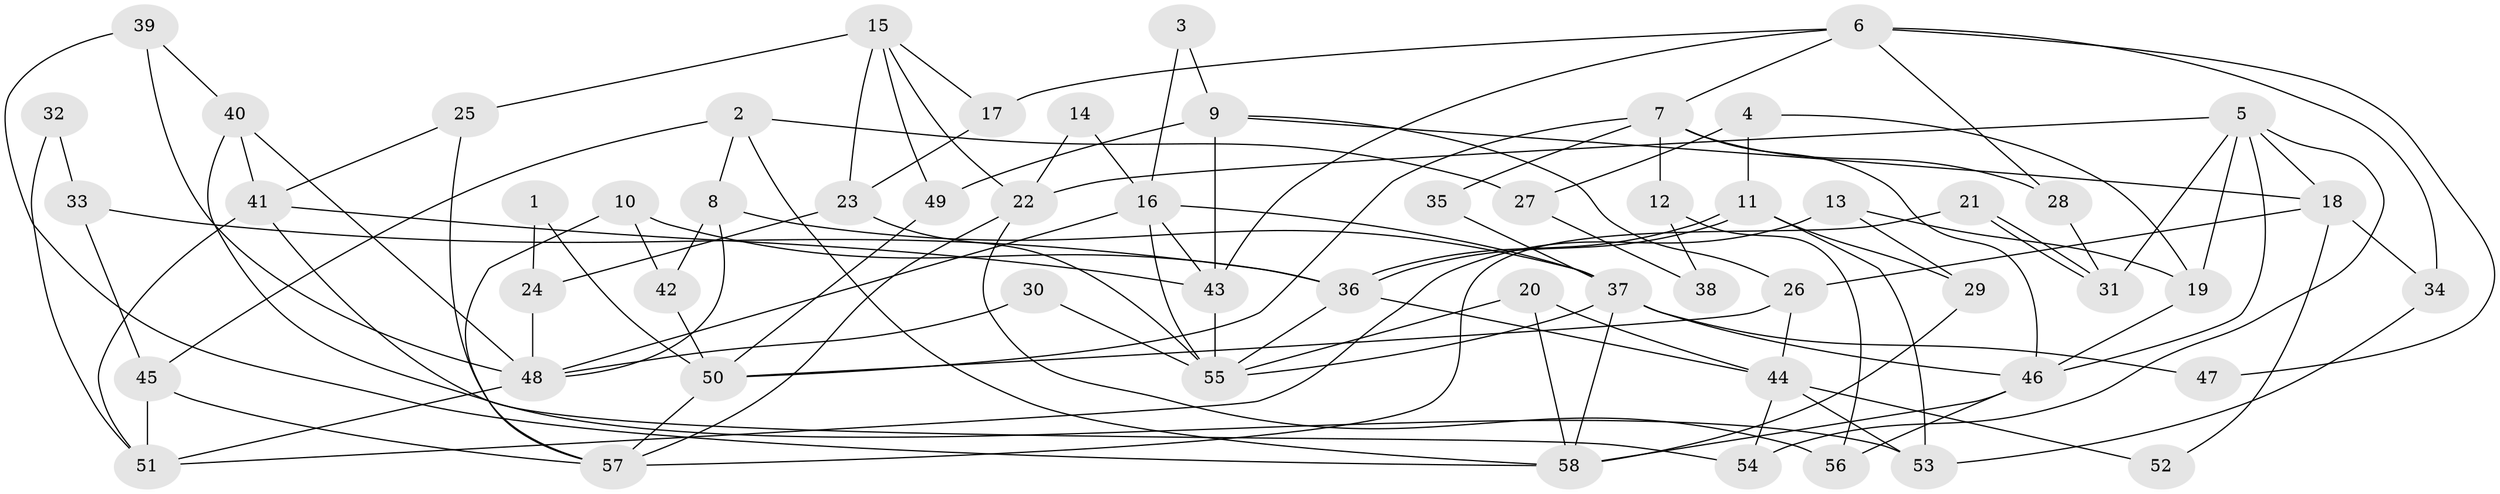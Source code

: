 // coarse degree distribution, {2: 0.17142857142857143, 5: 0.14285714285714285, 4: 0.2, 9: 0.08571428571428572, 3: 0.11428571428571428, 6: 0.2, 7: 0.05714285714285714, 8: 0.02857142857142857}
// Generated by graph-tools (version 1.1) at 2025/37/03/04/25 23:37:08]
// undirected, 58 vertices, 116 edges
graph export_dot {
  node [color=gray90,style=filled];
  1;
  2;
  3;
  4;
  5;
  6;
  7;
  8;
  9;
  10;
  11;
  12;
  13;
  14;
  15;
  16;
  17;
  18;
  19;
  20;
  21;
  22;
  23;
  24;
  25;
  26;
  27;
  28;
  29;
  30;
  31;
  32;
  33;
  34;
  35;
  36;
  37;
  38;
  39;
  40;
  41;
  42;
  43;
  44;
  45;
  46;
  47;
  48;
  49;
  50;
  51;
  52;
  53;
  54;
  55;
  56;
  57;
  58;
  1 -- 50;
  1 -- 24;
  2 -- 8;
  2 -- 58;
  2 -- 27;
  2 -- 45;
  3 -- 9;
  3 -- 16;
  4 -- 11;
  4 -- 19;
  4 -- 27;
  5 -- 31;
  5 -- 46;
  5 -- 18;
  5 -- 19;
  5 -- 22;
  5 -- 54;
  6 -- 43;
  6 -- 7;
  6 -- 17;
  6 -- 28;
  6 -- 34;
  6 -- 47;
  7 -- 50;
  7 -- 46;
  7 -- 12;
  7 -- 28;
  7 -- 35;
  8 -- 37;
  8 -- 48;
  8 -- 42;
  9 -- 49;
  9 -- 43;
  9 -- 18;
  9 -- 26;
  10 -- 42;
  10 -- 36;
  10 -- 57;
  11 -- 36;
  11 -- 36;
  11 -- 53;
  11 -- 29;
  12 -- 56;
  12 -- 38;
  13 -- 19;
  13 -- 51;
  13 -- 29;
  14 -- 22;
  14 -- 16;
  15 -- 22;
  15 -- 23;
  15 -- 17;
  15 -- 25;
  15 -- 49;
  16 -- 55;
  16 -- 48;
  16 -- 37;
  16 -- 43;
  17 -- 23;
  18 -- 26;
  18 -- 34;
  18 -- 52;
  19 -- 46;
  20 -- 55;
  20 -- 58;
  20 -- 44;
  21 -- 31;
  21 -- 31;
  21 -- 57;
  22 -- 57;
  22 -- 56;
  23 -- 55;
  23 -- 24;
  24 -- 48;
  25 -- 41;
  25 -- 57;
  26 -- 44;
  26 -- 50;
  27 -- 38;
  28 -- 31;
  29 -- 58;
  30 -- 48;
  30 -- 55;
  32 -- 33;
  32 -- 51;
  33 -- 45;
  33 -- 36;
  34 -- 53;
  35 -- 37;
  36 -- 44;
  36 -- 55;
  37 -- 55;
  37 -- 46;
  37 -- 47;
  37 -- 58;
  39 -- 40;
  39 -- 58;
  39 -- 48;
  40 -- 48;
  40 -- 53;
  40 -- 41;
  41 -- 54;
  41 -- 43;
  41 -- 51;
  42 -- 50;
  43 -- 55;
  44 -- 52;
  44 -- 53;
  44 -- 54;
  45 -- 57;
  45 -- 51;
  46 -- 58;
  46 -- 56;
  48 -- 51;
  49 -- 50;
  50 -- 57;
}
